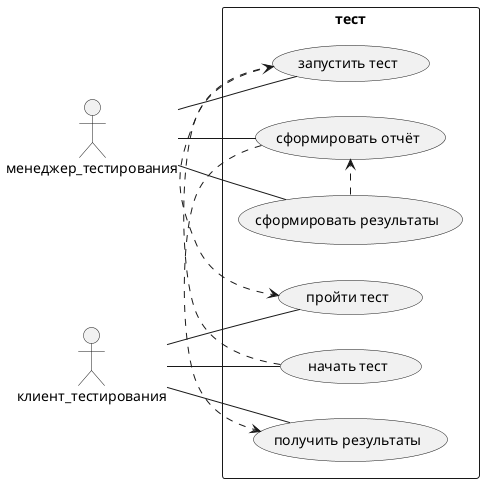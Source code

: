@startuml
left to right direction
skinparam packageStyle rect
actor менеджер_тестирования
actor клиент_тестирования
rectangle тест {
  менеджер_тестирования-- (запустить тест)
  менеджер_тестирования-- (сформировать результаты)
  менеджер_тестирования-- (сформировать отчёт)
  (начать тест) .> (запустить тест)
  (запустить тест) .> (пройти тест)
  (сформировать результаты) .> (сформировать отчёт)
  (сформировать отчёт) .> (получить результаты)
  клиент_тестирования -- (начать тест)
  клиент_тестирования -- (пройти тест)
  клиент_тестирования -- (получить результаты)
}
@enduml